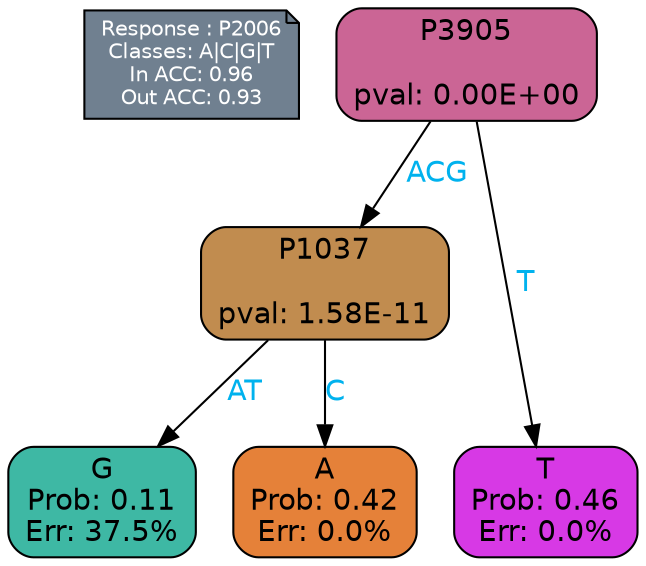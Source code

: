 digraph Tree {
node [shape=box, style="filled, rounded", color="black", fontname=helvetica] ;
graph [ranksep=equally, splines=polylines, bgcolor=transparent, dpi=600] ;
edge [fontname=helvetica] ;
LEGEND [label="Response : P2006
Classes: A|C|G|T
In ACC: 0.96
Out ACC: 0.93
",shape=note,align=left,style=filled,fillcolor="slategray",fontcolor="white",fontsize=10];1 [label="P3905

pval: 0.00E+00", fillcolor="#cb6595"] ;
2 [label="P1037

pval: 1.58E-11", fillcolor="#c18c4f"] ;
3 [label="G
Prob: 0.11
Err: 37.5%", fillcolor="#3eb8a4"] ;
4 [label="A
Prob: 0.42
Err: 0.0%", fillcolor="#e58139"] ;
5 [label="T
Prob: 0.46
Err: 0.0%", fillcolor="#d739e5"] ;
1 -> 2 [label="ACG",fontcolor=deepskyblue2] ;
1 -> 5 [label="T",fontcolor=deepskyblue2] ;
2 -> 3 [label="AT",fontcolor=deepskyblue2] ;
2 -> 4 [label="C",fontcolor=deepskyblue2] ;
{rank = same; 3;4;5;}{rank = same; LEGEND;1;}}